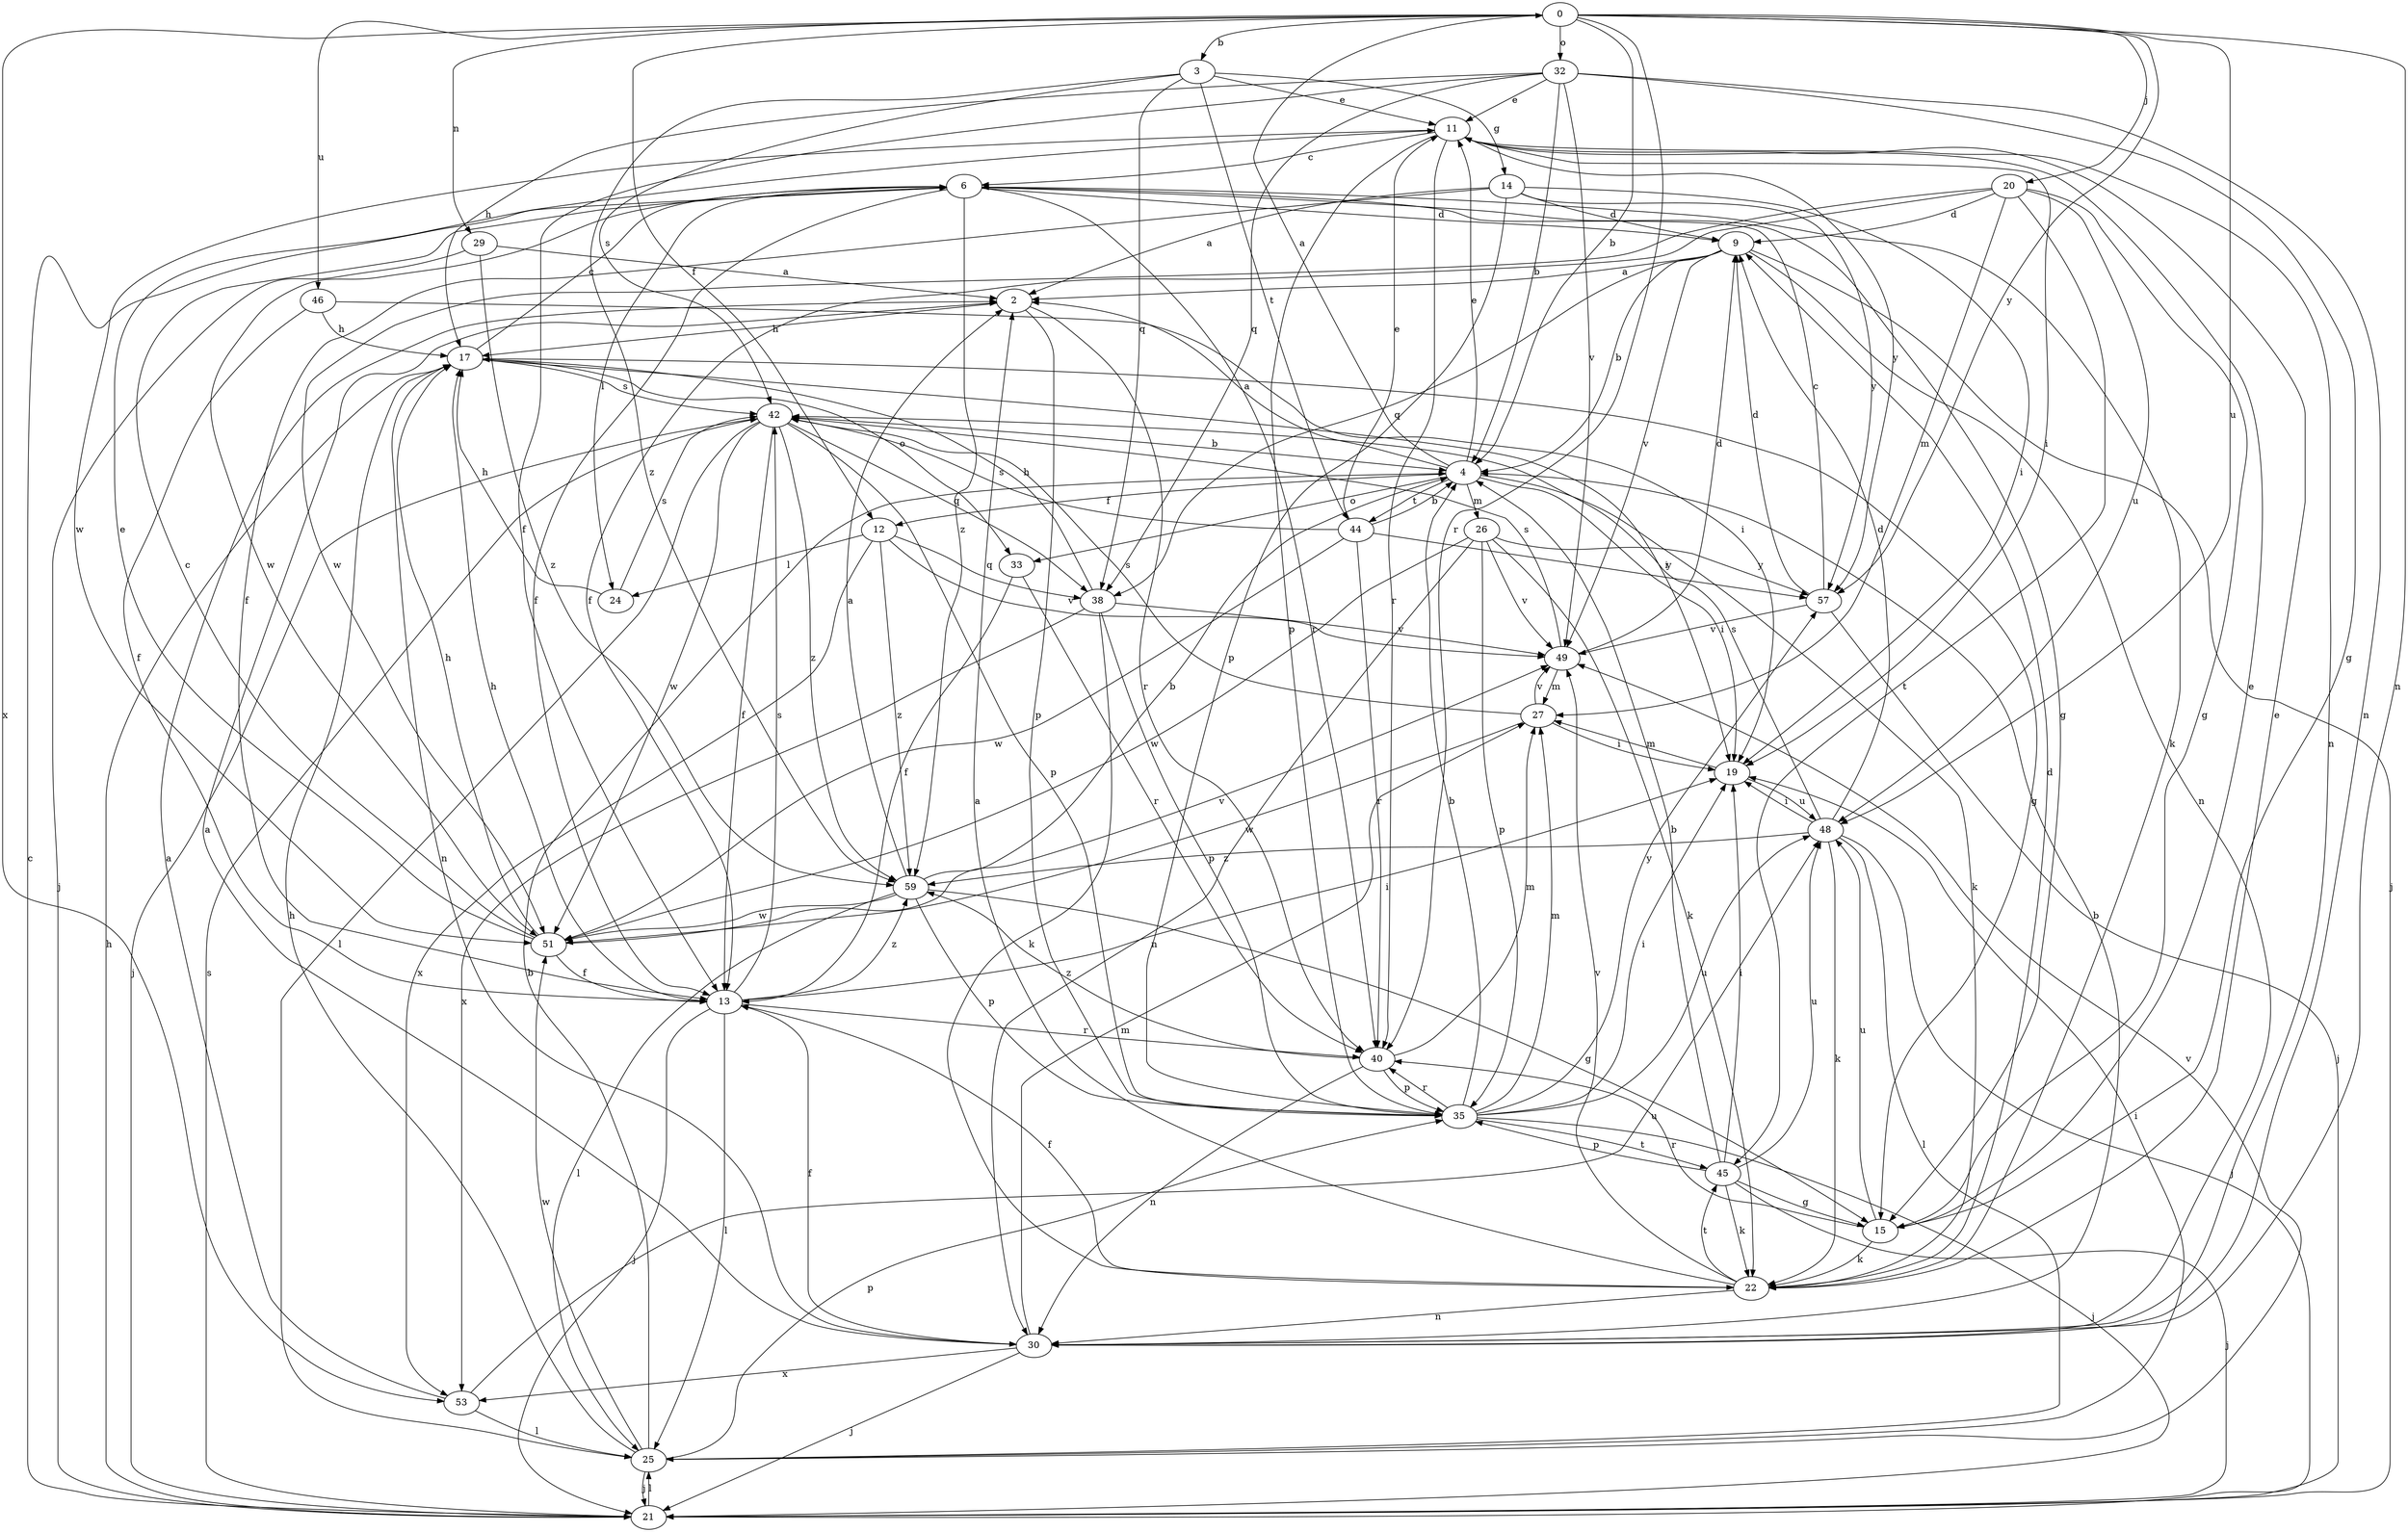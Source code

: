 strict digraph  {
0;
2;
3;
4;
6;
9;
11;
12;
13;
14;
15;
17;
19;
20;
21;
22;
24;
25;
26;
27;
29;
30;
32;
33;
35;
38;
40;
42;
44;
45;
46;
48;
49;
51;
53;
57;
59;
0 -> 3  [label=b];
0 -> 4  [label=b];
0 -> 12  [label=f];
0 -> 20  [label=j];
0 -> 29  [label=n];
0 -> 30  [label=n];
0 -> 32  [label=o];
0 -> 40  [label=r];
0 -> 46  [label=u];
0 -> 48  [label=u];
0 -> 53  [label=x];
0 -> 57  [label=y];
2 -> 17  [label=h];
2 -> 35  [label=p];
2 -> 40  [label=r];
3 -> 11  [label=e];
3 -> 14  [label=g];
3 -> 38  [label=q];
3 -> 42  [label=s];
3 -> 44  [label=t];
3 -> 59  [label=z];
4 -> 0  [label=a];
4 -> 2  [label=a];
4 -> 11  [label=e];
4 -> 12  [label=f];
4 -> 19  [label=i];
4 -> 22  [label=k];
4 -> 26  [label=m];
4 -> 33  [label=o];
4 -> 44  [label=t];
6 -> 9  [label=d];
6 -> 13  [label=f];
6 -> 15  [label=g];
6 -> 22  [label=k];
6 -> 24  [label=l];
6 -> 40  [label=r];
6 -> 51  [label=w];
6 -> 59  [label=z];
9 -> 2  [label=a];
9 -> 4  [label=b];
9 -> 21  [label=j];
9 -> 30  [label=n];
9 -> 38  [label=q];
9 -> 49  [label=v];
11 -> 6  [label=c];
11 -> 19  [label=i];
11 -> 30  [label=n];
11 -> 35  [label=p];
11 -> 40  [label=r];
11 -> 51  [label=w];
11 -> 57  [label=y];
12 -> 24  [label=l];
12 -> 38  [label=q];
12 -> 49  [label=v];
12 -> 53  [label=x];
12 -> 59  [label=z];
13 -> 17  [label=h];
13 -> 19  [label=i];
13 -> 21  [label=j];
13 -> 25  [label=l];
13 -> 40  [label=r];
13 -> 42  [label=s];
13 -> 59  [label=z];
14 -> 2  [label=a];
14 -> 9  [label=d];
14 -> 13  [label=f];
14 -> 19  [label=i];
14 -> 35  [label=p];
14 -> 57  [label=y];
15 -> 11  [label=e];
15 -> 22  [label=k];
15 -> 40  [label=r];
15 -> 48  [label=u];
17 -> 6  [label=c];
17 -> 15  [label=g];
17 -> 19  [label=i];
17 -> 30  [label=n];
17 -> 33  [label=o];
17 -> 42  [label=s];
19 -> 27  [label=m];
19 -> 48  [label=u];
20 -> 9  [label=d];
20 -> 13  [label=f];
20 -> 15  [label=g];
20 -> 27  [label=m];
20 -> 45  [label=t];
20 -> 48  [label=u];
20 -> 51  [label=w];
21 -> 6  [label=c];
21 -> 17  [label=h];
21 -> 25  [label=l];
21 -> 42  [label=s];
22 -> 2  [label=a];
22 -> 9  [label=d];
22 -> 11  [label=e];
22 -> 13  [label=f];
22 -> 30  [label=n];
22 -> 45  [label=t];
22 -> 49  [label=v];
24 -> 17  [label=h];
24 -> 42  [label=s];
25 -> 4  [label=b];
25 -> 17  [label=h];
25 -> 19  [label=i];
25 -> 21  [label=j];
25 -> 35  [label=p];
25 -> 49  [label=v];
25 -> 51  [label=w];
26 -> 22  [label=k];
26 -> 30  [label=n];
26 -> 35  [label=p];
26 -> 49  [label=v];
26 -> 51  [label=w];
26 -> 57  [label=y];
27 -> 19  [label=i];
27 -> 42  [label=s];
27 -> 49  [label=v];
27 -> 51  [label=w];
29 -> 2  [label=a];
29 -> 21  [label=j];
29 -> 59  [label=z];
30 -> 2  [label=a];
30 -> 4  [label=b];
30 -> 13  [label=f];
30 -> 21  [label=j];
30 -> 27  [label=m];
30 -> 53  [label=x];
32 -> 4  [label=b];
32 -> 11  [label=e];
32 -> 13  [label=f];
32 -> 15  [label=g];
32 -> 17  [label=h];
32 -> 30  [label=n];
32 -> 38  [label=q];
32 -> 49  [label=v];
33 -> 13  [label=f];
33 -> 40  [label=r];
35 -> 4  [label=b];
35 -> 19  [label=i];
35 -> 21  [label=j];
35 -> 27  [label=m];
35 -> 40  [label=r];
35 -> 45  [label=t];
35 -> 48  [label=u];
35 -> 57  [label=y];
38 -> 17  [label=h];
38 -> 22  [label=k];
38 -> 35  [label=p];
38 -> 49  [label=v];
38 -> 53  [label=x];
40 -> 27  [label=m];
40 -> 30  [label=n];
40 -> 35  [label=p];
40 -> 59  [label=z];
42 -> 4  [label=b];
42 -> 13  [label=f];
42 -> 21  [label=j];
42 -> 25  [label=l];
42 -> 35  [label=p];
42 -> 38  [label=q];
42 -> 51  [label=w];
42 -> 59  [label=z];
44 -> 4  [label=b];
44 -> 11  [label=e];
44 -> 40  [label=r];
44 -> 42  [label=s];
44 -> 51  [label=w];
44 -> 57  [label=y];
45 -> 4  [label=b];
45 -> 15  [label=g];
45 -> 19  [label=i];
45 -> 21  [label=j];
45 -> 22  [label=k];
45 -> 35  [label=p];
45 -> 48  [label=u];
46 -> 13  [label=f];
46 -> 17  [label=h];
46 -> 19  [label=i];
48 -> 9  [label=d];
48 -> 19  [label=i];
48 -> 21  [label=j];
48 -> 22  [label=k];
48 -> 25  [label=l];
48 -> 42  [label=s];
48 -> 59  [label=z];
49 -> 9  [label=d];
49 -> 27  [label=m];
49 -> 42  [label=s];
51 -> 6  [label=c];
51 -> 11  [label=e];
51 -> 13  [label=f];
51 -> 17  [label=h];
51 -> 49  [label=v];
53 -> 2  [label=a];
53 -> 25  [label=l];
53 -> 48  [label=u];
57 -> 6  [label=c];
57 -> 9  [label=d];
57 -> 21  [label=j];
57 -> 49  [label=v];
59 -> 2  [label=a];
59 -> 4  [label=b];
59 -> 15  [label=g];
59 -> 25  [label=l];
59 -> 35  [label=p];
59 -> 51  [label=w];
}

